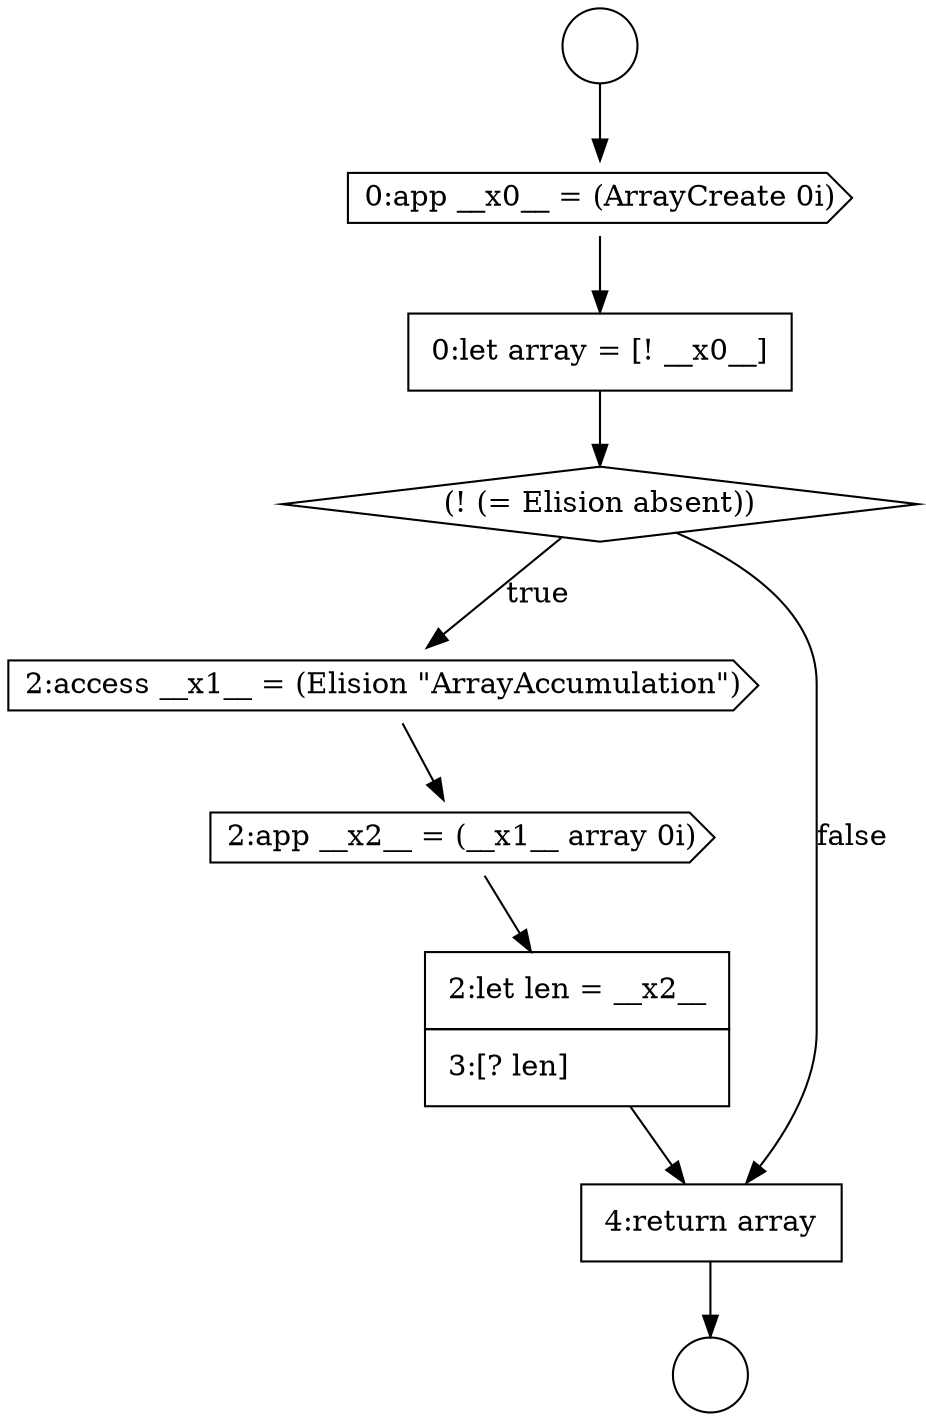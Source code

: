 digraph {
  node3944 [shape=cds, label=<<font color="black">2:access __x1__ = (Elision &quot;ArrayAccumulation&quot;)</font>> color="black" fillcolor="white" style=filled]
  node3942 [shape=none, margin=0, label=<<font color="black">
    <table border="0" cellborder="1" cellspacing="0" cellpadding="10">
      <tr><td align="left">0:let array = [! __x0__]</td></tr>
    </table>
  </font>> color="black" fillcolor="white" style=filled]
  node3947 [shape=none, margin=0, label=<<font color="black">
    <table border="0" cellborder="1" cellspacing="0" cellpadding="10">
      <tr><td align="left">4:return array</td></tr>
    </table>
  </font>> color="black" fillcolor="white" style=filled]
  node3941 [shape=cds, label=<<font color="black">0:app __x0__ = (ArrayCreate 0i)</font>> color="black" fillcolor="white" style=filled]
  node3945 [shape=cds, label=<<font color="black">2:app __x2__ = (__x1__ array 0i)</font>> color="black" fillcolor="white" style=filled]
  node3940 [shape=circle label=" " color="black" fillcolor="white" style=filled]
  node3943 [shape=diamond, label=<<font color="black">(! (= Elision absent))</font>> color="black" fillcolor="white" style=filled]
  node3946 [shape=none, margin=0, label=<<font color="black">
    <table border="0" cellborder="1" cellspacing="0" cellpadding="10">
      <tr><td align="left">2:let len = __x2__</td></tr>
      <tr><td align="left">3:[? len]</td></tr>
    </table>
  </font>> color="black" fillcolor="white" style=filled]
  node3939 [shape=circle label=" " color="black" fillcolor="white" style=filled]
  node3941 -> node3942 [ color="black"]
  node3939 -> node3941 [ color="black"]
  node3943 -> node3944 [label=<<font color="black">true</font>> color="black"]
  node3943 -> node3947 [label=<<font color="black">false</font>> color="black"]
  node3946 -> node3947 [ color="black"]
  node3945 -> node3946 [ color="black"]
  node3947 -> node3940 [ color="black"]
  node3942 -> node3943 [ color="black"]
  node3944 -> node3945 [ color="black"]
}
